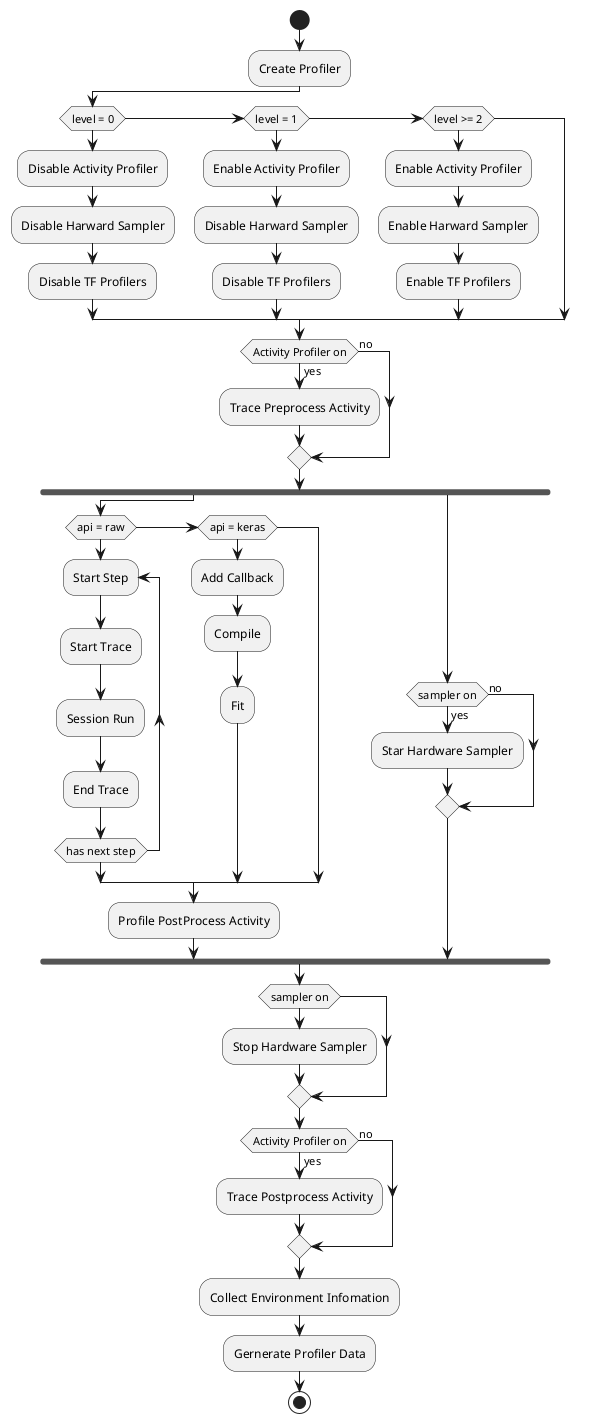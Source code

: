@startuml
start
:Create Profiler;
if (level = 0) 
    :Disable Activity Profiler;
    :Disable Harward Sampler;
    :Disable TF Profilers;
elseif (level = 1)
    :Enable Activity Profiler;
    :Disable Harward Sampler;
    :Disable TF Profilers;
elseif (level >= 2)
    :Enable Activity Profiler;
    :Enable Harward Sampler;
    :Enable TF Profilers;
endif

if (Activity Profiler on) then (yes)
:Trace Preprocess Activity;
else (no)
endif

fork
if (api = raw) 
repeat:Start Step;
    :Start Trace;
    :Session Run;
    :End Trace;
repeat while (has next step);
elseif (api = keras)
:Add Callback;
:Compile;
:Fit;
endif
:Profile PostProcess Activity;
fork again
if (sampler on) then (yes)
    :Star Hardware Sampler;
else (no)
endif
end fork

if (sampler on)
    :Stop Hardware Sampler;
endif

if (Activity Profiler on) then (yes)
:Trace Postprocess Activity;
else (no)
endif

:Collect Environment Infomation;
:Gernerate Profiler Data;
stop
@enduml